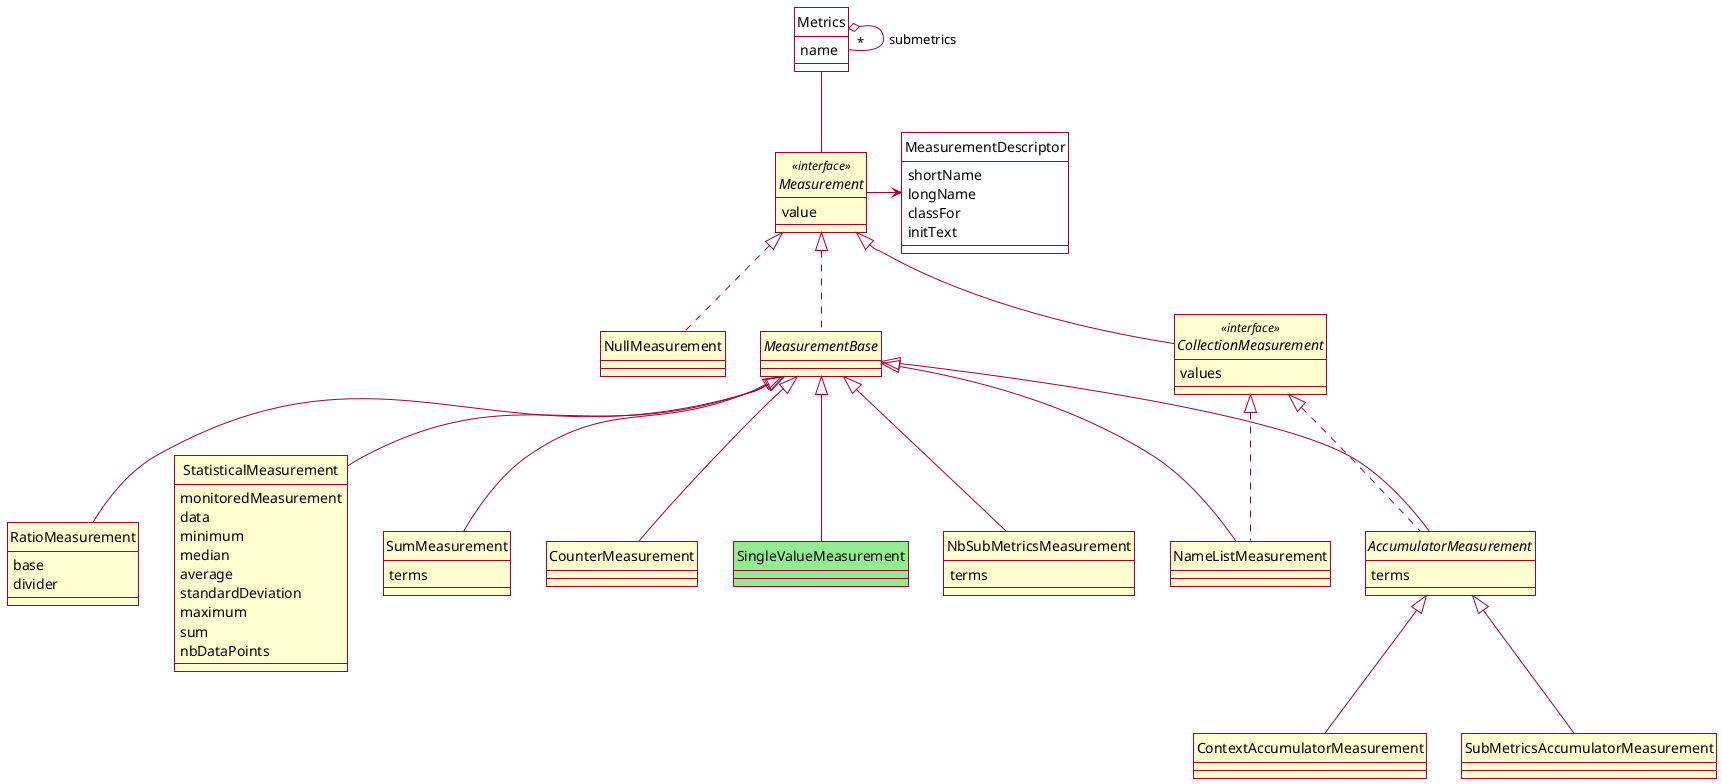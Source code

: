 @startuml

skin rose
skinparam style strictuml

' Your diagram here!

interface Measurement <<interface>> {
  value
}

Measurement <|.. NullMeasurement

interface CollectionMeasurement <<interface>> {
  values
}
Measurement <|-- CollectionMeasurement

abstract MeasurementBase
Measurement <|.. MeasurementBase

abstract AccumulatorMeasurement {
  terms
}
MeasurementBase <|-- AccumulatorMeasurement
CollectionMeasurement <|.. AccumulatorMeasurement

class ContextAccumulatorMeasurement
AccumulatorMeasurement <|-- ContextAccumulatorMeasurement

class SubMetricsAccumulatorMeasurement
AccumulatorMeasurement <|-- SubMetricsAccumulatorMeasurement

class CounterMeasurement
MeasurementBase <|-- CounterMeasurement

class SingleValueMeasurement #lightgreen
MeasurementBase <|-- SingleValueMeasurement

class NameListMeasurement
MeasurementBase <|-- NameListMeasurement
CollectionMeasurement <|.. NameListMeasurement

class NbSubMetricsMeasurement {
  terms
}
MeasurementBase <|-- NbSubMetricsMeasurement

class RatioMeasurement {
  base
  divider
}
MeasurementBase <|-- RatioMeasurement

class StatisticalMeasurement {
  monitoredMeasurement
  data
  minimum
  median
  average
  standardDeviation
  maximum
  sum
  nbDataPoints
}
MeasurementBase <|-- StatisticalMeasurement

class SumMeasurement {
  terms
}
MeasurementBase <|-- SumMeasurement

class MeasurementDescriptor #white {
  shortName
  longName
  classFor
  initText
}
Measurement -> MeasurementDescriptor

class Metrics #white {
  name
}
Metrics o- "*" Metrics : submetrics
Metrics -- Measurement

@enduml
